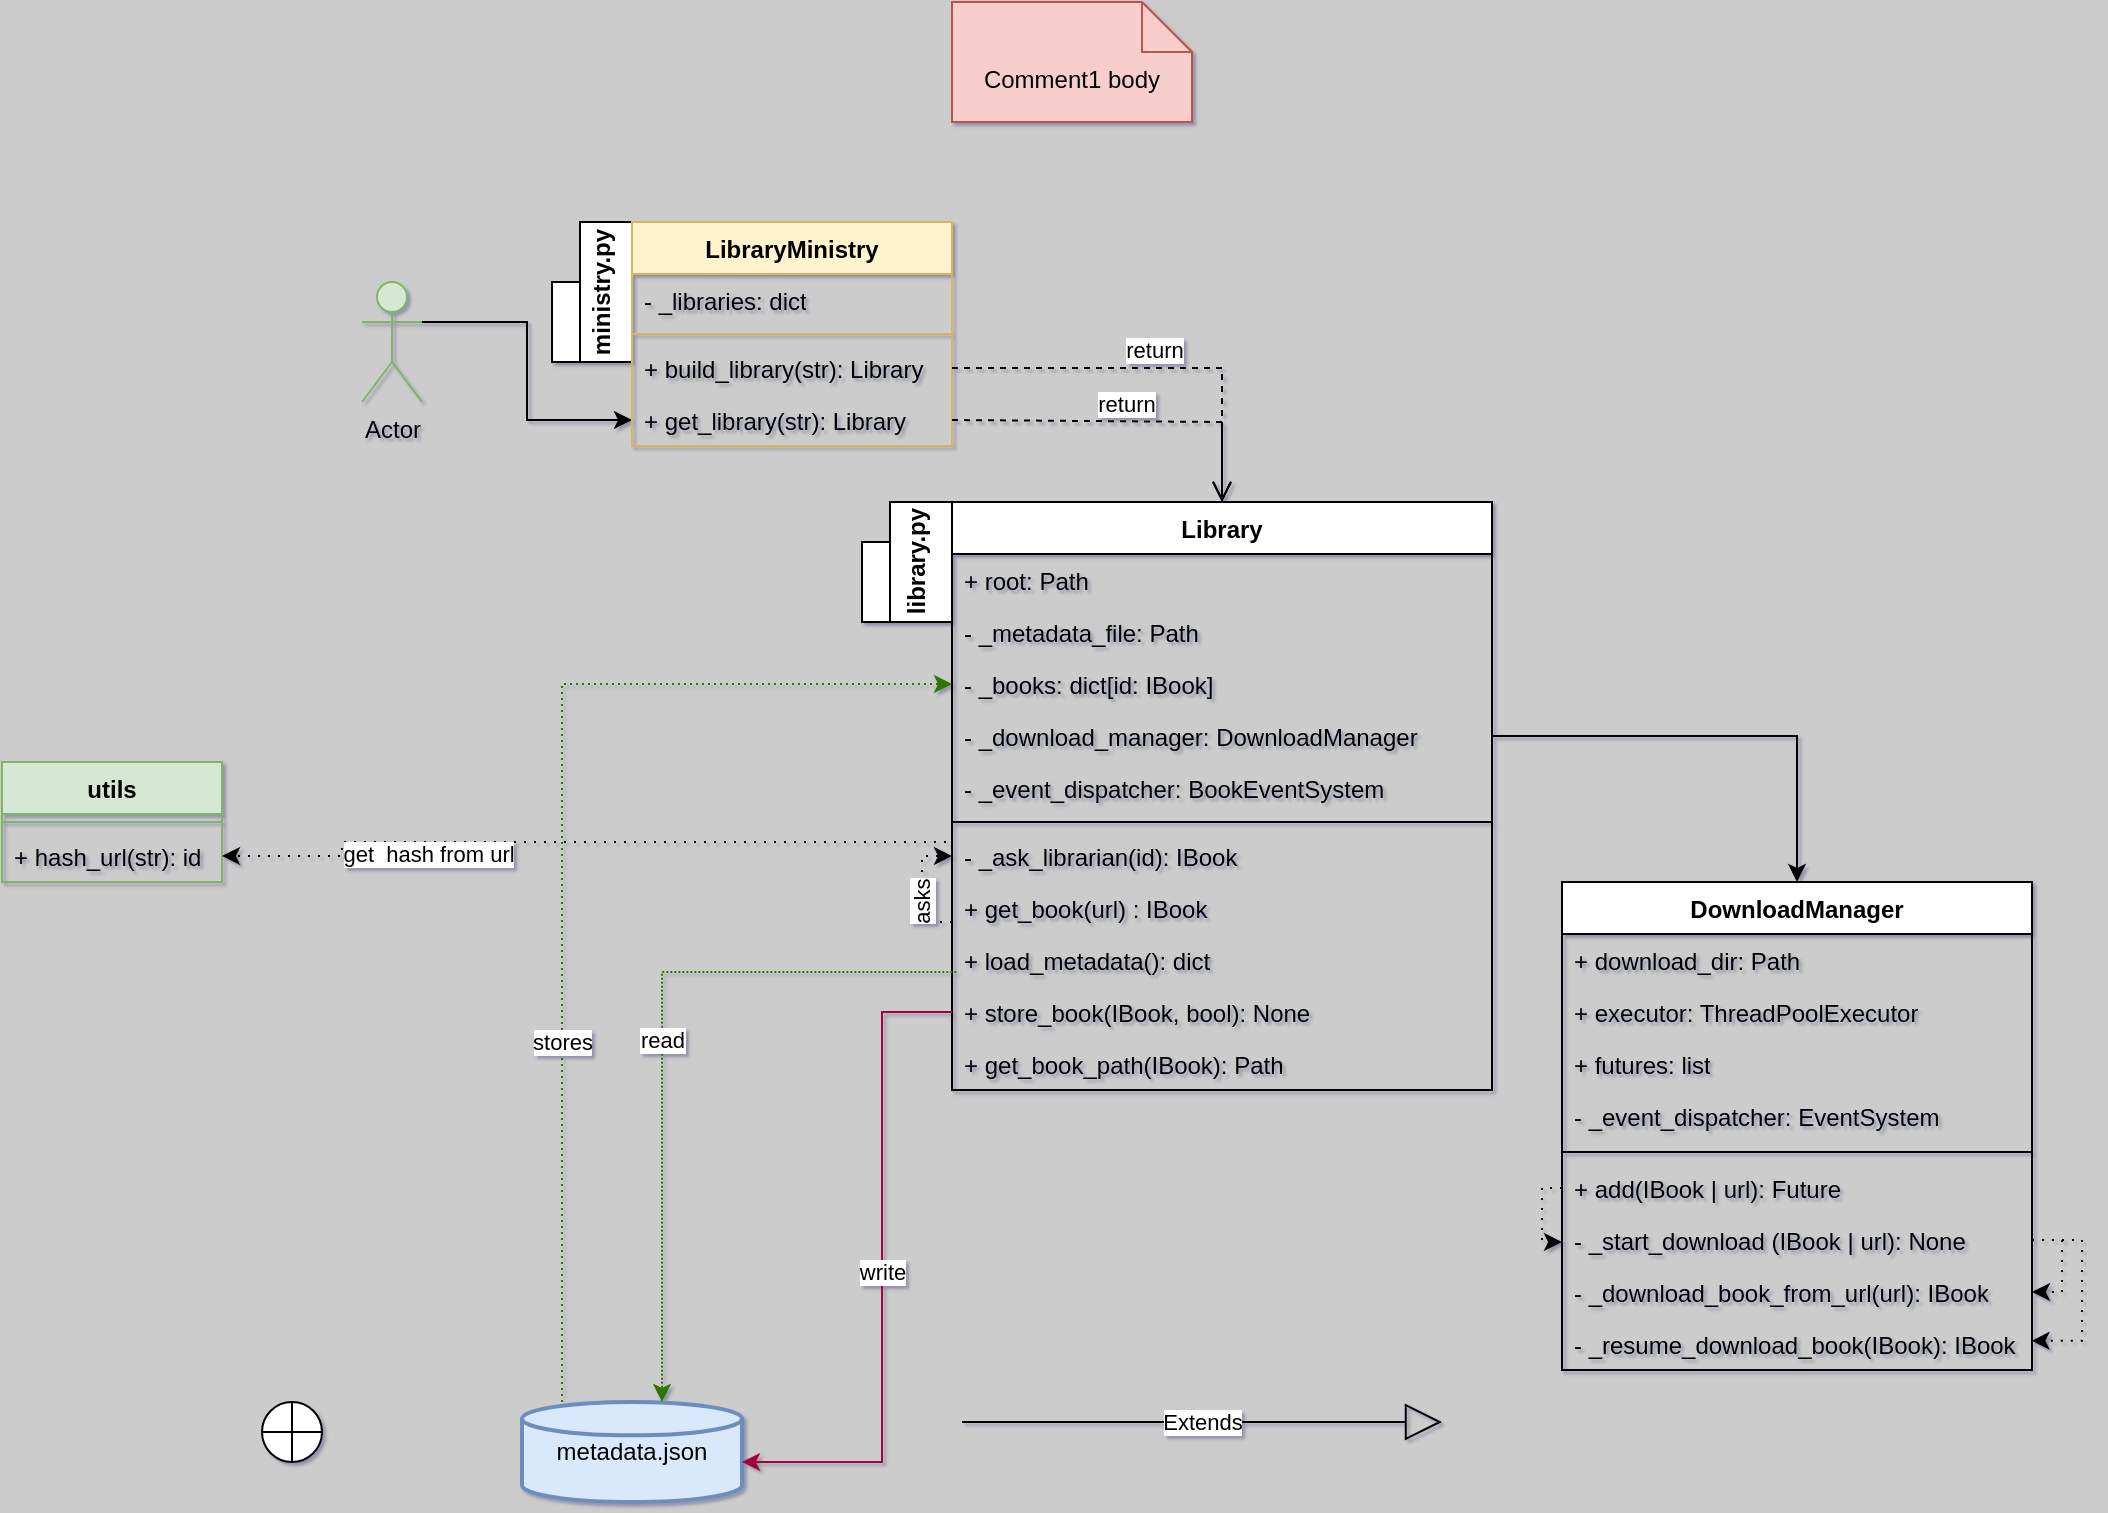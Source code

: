 <mxfile version="22.0.8" type="github">
  <diagram id="C5RBs43oDa-KdzZeNtuy" name="Page-1">
    <mxGraphModel dx="1869" dy="377" grid="1" gridSize="10" guides="1" tooltips="1" connect="1" arrows="1" fold="1" page="1" pageScale="1" pageWidth="1169" pageHeight="827" background="#CCCCCC" math="0" shadow="1">
      <root>
        <mxCell id="WIyWlLk6GJQsqaUBKTNV-0" />
        <mxCell id="WIyWlLk6GJQsqaUBKTNV-1" parent="WIyWlLk6GJQsqaUBKTNV-0" />
        <mxCell id="P9E268Bw0gb1X7N-w08P-5" value="ministry.py" style="shape=folder;fontStyle=1;spacingTop=10;tabWidth=40;tabHeight=14;tabPosition=left;html=1;whiteSpace=wrap;flipV=0;direction=north;horizontal=0;" vertex="1" parent="WIyWlLk6GJQsqaUBKTNV-1">
          <mxGeometry x="-15" y="140" width="40" height="70" as="geometry" />
        </mxCell>
        <mxCell id="P9E268Bw0gb1X7N-w08P-38" style="edgeStyle=orthogonalEdgeStyle;rounded=0;orthogonalLoop=1;jettySize=auto;html=1;exitX=1;exitY=0.333;exitDx=0;exitDy=0;exitPerimeter=0;entryX=0;entryY=0.5;entryDx=0;entryDy=0;" edge="1" parent="WIyWlLk6GJQsqaUBKTNV-1" source="P9E268Bw0gb1X7N-w08P-6" target="P9E268Bw0gb1X7N-w08P-27">
          <mxGeometry relative="1" as="geometry">
            <mxPoint x="130" y="300" as="targetPoint" />
          </mxGeometry>
        </mxCell>
        <mxCell id="P9E268Bw0gb1X7N-w08P-6" value="Actor" style="shape=umlActor;verticalLabelPosition=bottom;verticalAlign=top;html=1;fillColor=#d5e8d4;strokeColor=#82b366;" vertex="1" parent="WIyWlLk6GJQsqaUBKTNV-1">
          <mxGeometry x="-110" y="170" width="30" height="60" as="geometry" />
        </mxCell>
        <mxCell id="P9E268Bw0gb1X7N-w08P-15" value="LibraryMinistry" style="swimlane;fontStyle=1;align=center;verticalAlign=top;childLayout=stackLayout;horizontal=1;startSize=26;horizontalStack=0;resizeParent=1;resizeParentMax=0;resizeLast=0;collapsible=1;marginBottom=0;whiteSpace=wrap;html=1;fillColor=#fff2cc;strokeColor=#d6b656;" vertex="1" parent="WIyWlLk6GJQsqaUBKTNV-1">
          <mxGeometry x="25" y="140" width="160" height="112" as="geometry">
            <mxRectangle x="110" y="200" width="100" height="30" as="alternateBounds" />
          </mxGeometry>
        </mxCell>
        <mxCell id="P9E268Bw0gb1X7N-w08P-19" value="- _libraries: dict" style="text;strokeColor=none;fillColor=none;align=left;verticalAlign=top;spacingLeft=4;spacingRight=4;overflow=hidden;rotatable=0;points=[[0,0.5],[1,0.5]];portConstraint=eastwest;whiteSpace=wrap;html=1;" vertex="1" parent="P9E268Bw0gb1X7N-w08P-15">
          <mxGeometry y="26" width="160" height="26" as="geometry" />
        </mxCell>
        <mxCell id="P9E268Bw0gb1X7N-w08P-17" value="" style="line;strokeWidth=1;fillColor=none;align=left;verticalAlign=middle;spacingTop=-1;spacingLeft=3;spacingRight=3;rotatable=0;labelPosition=right;points=[];portConstraint=eastwest;strokeColor=inherit;" vertex="1" parent="P9E268Bw0gb1X7N-w08P-15">
          <mxGeometry y="52" width="160" height="8" as="geometry" />
        </mxCell>
        <mxCell id="P9E268Bw0gb1X7N-w08P-18" value="+ build_library(str): Library" style="text;strokeColor=none;fillColor=none;align=left;verticalAlign=top;spacingLeft=4;spacingRight=4;overflow=hidden;rotatable=0;points=[[0,0.5],[1,0.5]];portConstraint=eastwest;whiteSpace=wrap;html=1;" vertex="1" parent="P9E268Bw0gb1X7N-w08P-15">
          <mxGeometry y="60" width="160" height="26" as="geometry" />
        </mxCell>
        <mxCell id="P9E268Bw0gb1X7N-w08P-27" value="+ get_library(str): Library" style="text;strokeColor=none;fillColor=none;align=left;verticalAlign=top;spacingLeft=4;spacingRight=4;overflow=hidden;rotatable=0;points=[[0,0.5],[1,0.5]];portConstraint=eastwest;whiteSpace=wrap;html=1;" vertex="1" parent="P9E268Bw0gb1X7N-w08P-15">
          <mxGeometry y="86" width="160" height="26" as="geometry" />
        </mxCell>
        <mxCell id="P9E268Bw0gb1X7N-w08P-23" value="Library" style="swimlane;fontStyle=1;align=center;verticalAlign=top;childLayout=stackLayout;horizontal=1;startSize=26;horizontalStack=0;resizeParent=1;resizeParentMax=0;resizeLast=0;collapsible=1;marginBottom=0;whiteSpace=wrap;html=1;" vertex="1" parent="WIyWlLk6GJQsqaUBKTNV-1">
          <mxGeometry x="185" y="280" width="270" height="294" as="geometry" />
        </mxCell>
        <mxCell id="P9E268Bw0gb1X7N-w08P-24" value="+ root: Path" style="text;strokeColor=none;fillColor=none;align=left;verticalAlign=top;spacingLeft=4;spacingRight=4;overflow=hidden;rotatable=0;points=[[0,0.5],[1,0.5]];portConstraint=eastwest;whiteSpace=wrap;html=1;" vertex="1" parent="P9E268Bw0gb1X7N-w08P-23">
          <mxGeometry y="26" width="270" height="26" as="geometry" />
        </mxCell>
        <mxCell id="P9E268Bw0gb1X7N-w08P-30" value="- _metadata_file: Path" style="text;strokeColor=none;fillColor=none;align=left;verticalAlign=top;spacingLeft=4;spacingRight=4;overflow=hidden;rotatable=0;points=[[0,0.5],[1,0.5]];portConstraint=eastwest;whiteSpace=wrap;html=1;" vertex="1" parent="P9E268Bw0gb1X7N-w08P-23">
          <mxGeometry y="52" width="270" height="26" as="geometry" />
        </mxCell>
        <mxCell id="P9E268Bw0gb1X7N-w08P-33" value="- _books: dict[id: IBook]" style="text;strokeColor=none;fillColor=none;align=left;verticalAlign=top;spacingLeft=4;spacingRight=4;overflow=hidden;rotatable=0;points=[[0,0.5],[1,0.5]];portConstraint=eastwest;whiteSpace=wrap;html=1;" vertex="1" parent="P9E268Bw0gb1X7N-w08P-23">
          <mxGeometry y="78" width="270" height="26" as="geometry" />
        </mxCell>
        <mxCell id="P9E268Bw0gb1X7N-w08P-36" value="- _download_manager: DownloadManager" style="text;strokeColor=none;fillColor=none;align=left;verticalAlign=top;spacingLeft=4;spacingRight=4;overflow=hidden;rotatable=0;points=[[0,0.5],[1,0.5]];portConstraint=eastwest;whiteSpace=wrap;html=1;" vertex="1" parent="P9E268Bw0gb1X7N-w08P-23">
          <mxGeometry y="104" width="270" height="26" as="geometry" />
        </mxCell>
        <mxCell id="P9E268Bw0gb1X7N-w08P-35" value="- _event_dispatcher: BookEventSystem" style="text;strokeColor=none;fillColor=none;align=left;verticalAlign=top;spacingLeft=4;spacingRight=4;overflow=hidden;rotatable=0;points=[[0,0.5],[1,0.5]];portConstraint=eastwest;whiteSpace=wrap;html=1;" vertex="1" parent="P9E268Bw0gb1X7N-w08P-23">
          <mxGeometry y="130" width="270" height="26" as="geometry" />
        </mxCell>
        <mxCell id="P9E268Bw0gb1X7N-w08P-25" value="" style="line;strokeWidth=1;fillColor=none;align=left;verticalAlign=middle;spacingTop=-1;spacingLeft=3;spacingRight=3;rotatable=0;labelPosition=right;points=[];portConstraint=eastwest;strokeColor=inherit;" vertex="1" parent="P9E268Bw0gb1X7N-w08P-23">
          <mxGeometry y="156" width="270" height="8" as="geometry" />
        </mxCell>
        <mxCell id="P9E268Bw0gb1X7N-w08P-91" value="asks" style="edgeStyle=orthogonalEdgeStyle;rounded=0;orthogonalLoop=1;jettySize=auto;html=1;dashed=1;dashPattern=1 4;entryX=0;entryY=0.5;entryDx=0;entryDy=0;horizontal=0;" edge="1" parent="P9E268Bw0gb1X7N-w08P-23" source="P9E268Bw0gb1X7N-w08P-28" target="P9E268Bw0gb1X7N-w08P-26">
          <mxGeometry x="-0.206" relative="1" as="geometry">
            <mxPoint x="-95" y="210" as="sourcePoint" />
            <Array as="points">
              <mxPoint x="-15" y="210" />
              <mxPoint x="-15" y="177" />
            </Array>
            <mxPoint as="offset" />
          </mxGeometry>
        </mxCell>
        <mxCell id="P9E268Bw0gb1X7N-w08P-26" value="- _ask_librarian(id): IBook&lt;br&gt;" style="text;strokeColor=none;fillColor=none;align=left;verticalAlign=top;spacingLeft=4;spacingRight=4;overflow=hidden;rotatable=0;points=[[0,0.5],[1,0.5]];portConstraint=eastwest;whiteSpace=wrap;html=1;" vertex="1" parent="P9E268Bw0gb1X7N-w08P-23">
          <mxGeometry y="164" width="270" height="26" as="geometry" />
        </mxCell>
        <mxCell id="P9E268Bw0gb1X7N-w08P-28" value="+ get_book(url) : IBook" style="text;strokeColor=none;fillColor=none;align=left;verticalAlign=top;spacingLeft=4;spacingRight=4;overflow=hidden;rotatable=0;points=[[0,0.5],[1,0.5]];portConstraint=eastwest;whiteSpace=wrap;html=1;" vertex="1" parent="P9E268Bw0gb1X7N-w08P-23">
          <mxGeometry y="190" width="270" height="26" as="geometry" />
        </mxCell>
        <mxCell id="P9E268Bw0gb1X7N-w08P-29" value="+ load_metadata(): dict" style="text;strokeColor=none;fillColor=none;align=left;verticalAlign=top;spacingLeft=4;spacingRight=4;overflow=hidden;rotatable=0;points=[[0,0.5],[1,0.5]];portConstraint=eastwest;whiteSpace=wrap;html=1;" vertex="1" parent="P9E268Bw0gb1X7N-w08P-23">
          <mxGeometry y="216" width="270" height="26" as="geometry" />
        </mxCell>
        <mxCell id="P9E268Bw0gb1X7N-w08P-31" value="+ store_book(IBook, bool): None" style="text;strokeColor=none;fillColor=none;align=left;verticalAlign=top;spacingLeft=4;spacingRight=4;overflow=hidden;rotatable=0;points=[[0,0.5],[1,0.5]];portConstraint=eastwest;whiteSpace=wrap;html=1;" vertex="1" parent="P9E268Bw0gb1X7N-w08P-23">
          <mxGeometry y="242" width="270" height="26" as="geometry" />
        </mxCell>
        <mxCell id="P9E268Bw0gb1X7N-w08P-34" value="+ get_book_path(IBook): Path" style="text;strokeColor=none;fillColor=none;align=left;verticalAlign=top;spacingLeft=4;spacingRight=4;overflow=hidden;rotatable=0;points=[[0,0.5],[1,0.5]];portConstraint=eastwest;whiteSpace=wrap;html=1;" vertex="1" parent="P9E268Bw0gb1X7N-w08P-23">
          <mxGeometry y="268" width="270" height="26" as="geometry" />
        </mxCell>
        <mxCell id="P9E268Bw0gb1X7N-w08P-39" value="library.py" style="shape=folder;fontStyle=1;spacingTop=10;tabWidth=40;tabHeight=14;tabPosition=left;html=1;whiteSpace=wrap;direction=north;horizontal=0;" vertex="1" parent="WIyWlLk6GJQsqaUBKTNV-1">
          <mxGeometry x="140" y="280" width="45" height="60" as="geometry" />
        </mxCell>
        <mxCell id="P9E268Bw0gb1X7N-w08P-42" value="return" style="html=1;verticalAlign=bottom;endArrow=open;dashed=1;endSize=8;curved=0;rounded=0;entryX=0.5;entryY=0;entryDx=0;entryDy=0;exitX=1;exitY=0.5;exitDx=0;exitDy=0;" edge="1" parent="WIyWlLk6GJQsqaUBKTNV-1" source="P9E268Bw0gb1X7N-w08P-18" target="P9E268Bw0gb1X7N-w08P-23">
          <mxGeometry relative="1" as="geometry">
            <mxPoint x="280" y="140" as="sourcePoint" />
            <mxPoint x="290" y="330" as="targetPoint" />
            <Array as="points">
              <mxPoint x="320" y="213" />
            </Array>
          </mxGeometry>
        </mxCell>
        <mxCell id="P9E268Bw0gb1X7N-w08P-43" value="return" style="html=1;verticalAlign=bottom;endArrow=open;dashed=1;endSize=8;curved=0;rounded=0;exitX=1;exitY=0.5;exitDx=0;exitDy=0;" edge="1" parent="WIyWlLk6GJQsqaUBKTNV-1" source="P9E268Bw0gb1X7N-w08P-27" target="P9E268Bw0gb1X7N-w08P-23">
          <mxGeometry relative="1" as="geometry">
            <mxPoint x="195" y="223" as="sourcePoint" />
            <mxPoint x="440" y="250" as="targetPoint" />
            <Array as="points">
              <mxPoint x="320" y="240" />
            </Array>
          </mxGeometry>
        </mxCell>
        <mxCell id="P9E268Bw0gb1X7N-w08P-52" value="Extends" style="endArrow=block;endSize=16;endFill=0;html=1;rounded=0;" edge="1" parent="WIyWlLk6GJQsqaUBKTNV-1">
          <mxGeometry width="160" relative="1" as="geometry">
            <mxPoint x="190" y="740" as="sourcePoint" />
            <mxPoint x="430" y="740" as="targetPoint" />
          </mxGeometry>
        </mxCell>
        <mxCell id="P9E268Bw0gb1X7N-w08P-53" value="Comment1 body" style="shape=note2;boundedLbl=1;whiteSpace=wrap;html=1;size=25;verticalAlign=top;align=center;fillColor=#f8cecc;strokeColor=#b85450;" vertex="1" parent="WIyWlLk6GJQsqaUBKTNV-1">
          <mxGeometry x="185" y="30" width="120" height="60" as="geometry" />
        </mxCell>
        <mxCell id="P9E268Bw0gb1X7N-w08P-54" value="DownloadManager" style="swimlane;fontStyle=1;align=center;verticalAlign=top;childLayout=stackLayout;horizontal=1;startSize=26;horizontalStack=0;resizeParent=1;resizeParentMax=0;resizeLast=0;collapsible=1;marginBottom=0;whiteSpace=wrap;html=1;" vertex="1" parent="WIyWlLk6GJQsqaUBKTNV-1">
          <mxGeometry x="490" y="470" width="235" height="244" as="geometry" />
        </mxCell>
        <mxCell id="P9E268Bw0gb1X7N-w08P-55" value="+ download_dir: Path" style="text;strokeColor=none;fillColor=none;align=left;verticalAlign=top;spacingLeft=4;spacingRight=4;overflow=hidden;rotatable=0;points=[[0,0.5],[1,0.5]];portConstraint=eastwest;whiteSpace=wrap;html=1;" vertex="1" parent="P9E268Bw0gb1X7N-w08P-54">
          <mxGeometry y="26" width="235" height="26" as="geometry" />
        </mxCell>
        <mxCell id="P9E268Bw0gb1X7N-w08P-60" value="+ executor: ThreadPoolExecutor" style="text;strokeColor=none;fillColor=none;align=left;verticalAlign=top;spacingLeft=4;spacingRight=4;overflow=hidden;rotatable=0;points=[[0,0.5],[1,0.5]];portConstraint=eastwest;whiteSpace=wrap;html=1;" vertex="1" parent="P9E268Bw0gb1X7N-w08P-54">
          <mxGeometry y="52" width="235" height="26" as="geometry" />
        </mxCell>
        <mxCell id="P9E268Bw0gb1X7N-w08P-64" value="+ futures: list" style="text;strokeColor=none;fillColor=none;align=left;verticalAlign=top;spacingLeft=4;spacingRight=4;overflow=hidden;rotatable=0;points=[[0,0.5],[1,0.5]];portConstraint=eastwest;whiteSpace=wrap;html=1;" vertex="1" parent="P9E268Bw0gb1X7N-w08P-54">
          <mxGeometry y="78" width="235" height="26" as="geometry" />
        </mxCell>
        <mxCell id="P9E268Bw0gb1X7N-w08P-63" value="- _event_dispatcher: EventSystem" style="text;strokeColor=none;fillColor=none;align=left;verticalAlign=top;spacingLeft=4;spacingRight=4;overflow=hidden;rotatable=0;points=[[0,0.5],[1,0.5]];portConstraint=eastwest;whiteSpace=wrap;html=1;" vertex="1" parent="P9E268Bw0gb1X7N-w08P-54">
          <mxGeometry y="104" width="235" height="26" as="geometry" />
        </mxCell>
        <mxCell id="P9E268Bw0gb1X7N-w08P-56" value="" style="line;strokeWidth=1;fillColor=none;align=left;verticalAlign=middle;spacingTop=-1;spacingLeft=3;spacingRight=3;rotatable=0;labelPosition=right;points=[];portConstraint=eastwest;strokeColor=inherit;" vertex="1" parent="P9E268Bw0gb1X7N-w08P-54">
          <mxGeometry y="130" width="235" height="10" as="geometry" />
        </mxCell>
        <mxCell id="P9E268Bw0gb1X7N-w08P-88" style="edgeStyle=orthogonalEdgeStyle;rounded=0;orthogonalLoop=1;jettySize=auto;html=1;dashed=1;dashPattern=1 4;" edge="1" parent="P9E268Bw0gb1X7N-w08P-54" source="P9E268Bw0gb1X7N-w08P-57">
          <mxGeometry relative="1" as="geometry">
            <mxPoint y="180" as="targetPoint" />
            <Array as="points">
              <mxPoint x="-10" y="153" />
              <mxPoint x="-10" y="180" />
            </Array>
          </mxGeometry>
        </mxCell>
        <mxCell id="P9E268Bw0gb1X7N-w08P-57" value="+ add(IBook | url): Future" style="text;strokeColor=none;fillColor=none;align=left;verticalAlign=top;spacingLeft=4;spacingRight=4;overflow=hidden;rotatable=0;points=[[0,0.5],[1,0.5]];portConstraint=eastwest;whiteSpace=wrap;html=1;" vertex="1" parent="P9E268Bw0gb1X7N-w08P-54">
          <mxGeometry y="140" width="235" height="26" as="geometry" />
        </mxCell>
        <mxCell id="P9E268Bw0gb1X7N-w08P-58" value="- _start_download (IBook | url): None" style="text;strokeColor=none;fillColor=none;align=left;verticalAlign=top;spacingLeft=4;spacingRight=4;overflow=hidden;rotatable=0;points=[[0,0.5],[1,0.5]];portConstraint=eastwest;whiteSpace=wrap;html=1;" vertex="1" parent="P9E268Bw0gb1X7N-w08P-54">
          <mxGeometry y="166" width="235" height="26" as="geometry" />
        </mxCell>
        <mxCell id="P9E268Bw0gb1X7N-w08P-59" value="- _download_book_from_url(url): IBook" style="text;strokeColor=none;fillColor=none;align=left;verticalAlign=top;spacingLeft=4;spacingRight=4;overflow=hidden;rotatable=0;points=[[0,0.5],[1,0.5]];portConstraint=eastwest;whiteSpace=wrap;html=1;" vertex="1" parent="P9E268Bw0gb1X7N-w08P-54">
          <mxGeometry y="192" width="235" height="26" as="geometry" />
        </mxCell>
        <mxCell id="P9E268Bw0gb1X7N-w08P-61" value="- _resume_download_book(IBook): IBook" style="text;strokeColor=none;fillColor=none;align=left;verticalAlign=top;spacingLeft=4;spacingRight=4;overflow=hidden;rotatable=0;points=[[0,0.5],[1,0.5]];portConstraint=eastwest;whiteSpace=wrap;html=1;" vertex="1" parent="P9E268Bw0gb1X7N-w08P-54">
          <mxGeometry y="218" width="235" height="26" as="geometry" />
        </mxCell>
        <mxCell id="P9E268Bw0gb1X7N-w08P-89" style="edgeStyle=orthogonalEdgeStyle;rounded=0;orthogonalLoop=1;jettySize=auto;html=1;dashed=1;dashPattern=1 4;entryX=0.999;entryY=0.439;entryDx=0;entryDy=0;entryPerimeter=0;" edge="1" parent="P9E268Bw0gb1X7N-w08P-54" source="P9E268Bw0gb1X7N-w08P-58" target="P9E268Bw0gb1X7N-w08P-61">
          <mxGeometry relative="1" as="geometry">
            <mxPoint x="240" y="230" as="targetPoint" />
            <Array as="points">
              <mxPoint x="260" y="179" />
              <mxPoint x="260" y="229" />
            </Array>
          </mxGeometry>
        </mxCell>
        <mxCell id="P9E268Bw0gb1X7N-w08P-90" style="edgeStyle=orthogonalEdgeStyle;rounded=0;orthogonalLoop=1;jettySize=auto;html=1;dashed=1;dashPattern=1 4;entryX=1;entryY=0.5;entryDx=0;entryDy=0;" edge="1" parent="P9E268Bw0gb1X7N-w08P-54" source="P9E268Bw0gb1X7N-w08P-58" target="P9E268Bw0gb1X7N-w08P-59">
          <mxGeometry relative="1" as="geometry">
            <mxPoint x="250" y="210" as="targetPoint" />
            <Array as="points">
              <mxPoint x="250" y="179" />
              <mxPoint x="250" y="205" />
            </Array>
          </mxGeometry>
        </mxCell>
        <mxCell id="P9E268Bw0gb1X7N-w08P-76" style="rounded=0;orthogonalLoop=1;jettySize=auto;html=1;exitX=1;exitY=0.5;exitDx=0;exitDy=0;entryX=0.5;entryY=0;entryDx=0;entryDy=0;jumpStyle=none;edgeStyle=orthogonalEdgeStyle;" edge="1" parent="WIyWlLk6GJQsqaUBKTNV-1" source="P9E268Bw0gb1X7N-w08P-36" target="P9E268Bw0gb1X7N-w08P-54">
          <mxGeometry relative="1" as="geometry">
            <mxPoint x="690" y="210" as="targetPoint" />
          </mxGeometry>
        </mxCell>
        <mxCell id="P9E268Bw0gb1X7N-w08P-92" value="" style="verticalLabelPosition=bottom;verticalAlign=top;html=1;shape=mxgraph.flowchart.summing_function;" vertex="1" parent="WIyWlLk6GJQsqaUBKTNV-1">
          <mxGeometry x="-160" y="730" width="30" height="30" as="geometry" />
        </mxCell>
        <mxCell id="P9E268Bw0gb1X7N-w08P-94" value="utils" style="swimlane;fontStyle=1;align=center;verticalAlign=top;childLayout=stackLayout;horizontal=1;startSize=26;horizontalStack=0;resizeParent=1;resizeParentMax=0;resizeLast=0;collapsible=1;marginBottom=0;whiteSpace=wrap;html=1;fillColor=#d5e8d4;strokeColor=#82b366;" vertex="1" parent="WIyWlLk6GJQsqaUBKTNV-1">
          <mxGeometry x="-290" y="410" width="110" height="60" as="geometry" />
        </mxCell>
        <mxCell id="P9E268Bw0gb1X7N-w08P-96" value="" style="line;strokeWidth=1;fillColor=none;align=left;verticalAlign=middle;spacingTop=-1;spacingLeft=3;spacingRight=3;rotatable=0;labelPosition=right;points=[];portConstraint=eastwest;strokeColor=inherit;" vertex="1" parent="P9E268Bw0gb1X7N-w08P-94">
          <mxGeometry y="26" width="110" height="8" as="geometry" />
        </mxCell>
        <mxCell id="P9E268Bw0gb1X7N-w08P-97" value="+ hash_url(str): id" style="text;strokeColor=none;fillColor=none;align=left;verticalAlign=top;spacingLeft=4;spacingRight=4;overflow=hidden;rotatable=0;points=[[0,0.5],[1,0.5]];portConstraint=eastwest;whiteSpace=wrap;html=1;" vertex="1" parent="P9E268Bw0gb1X7N-w08P-94">
          <mxGeometry y="34" width="110" height="26" as="geometry" />
        </mxCell>
        <mxCell id="P9E268Bw0gb1X7N-w08P-93" value="get&amp;nbsp; hash from url" style="edgeStyle=orthogonalEdgeStyle;rounded=0;orthogonalLoop=1;jettySize=auto;html=1;exitX=0;exitY=0.5;exitDx=0;exitDy=0;dashed=1;dashPattern=1 4;entryX=1;entryY=0.5;entryDx=0;entryDy=0;" edge="1" parent="WIyWlLk6GJQsqaUBKTNV-1" source="P9E268Bw0gb1X7N-w08P-26" target="P9E268Bw0gb1X7N-w08P-97">
          <mxGeometry x="0.422" y="6" relative="1" as="geometry">
            <mxPoint x="-120" y="630" as="targetPoint" />
            <Array as="points">
              <mxPoint x="185" y="450" />
              <mxPoint x="-120" y="450" />
              <mxPoint x="-120" y="457" />
            </Array>
            <mxPoint as="offset" />
          </mxGeometry>
        </mxCell>
        <mxCell id="P9E268Bw0gb1X7N-w08P-103" value="stores" style="edgeStyle=orthogonalEdgeStyle;rounded=0;orthogonalLoop=1;jettySize=auto;html=1;fillColor=#60a917;strokeColor=#2D7600;dashed=1;dashPattern=1 2;" edge="1" parent="WIyWlLk6GJQsqaUBKTNV-1" source="P9E268Bw0gb1X7N-w08P-99" target="P9E268Bw0gb1X7N-w08P-33">
          <mxGeometry x="-0.35" relative="1" as="geometry">
            <Array as="points">
              <mxPoint x="-10" y="750" />
              <mxPoint x="-10" y="371" />
            </Array>
            <mxPoint as="offset" />
          </mxGeometry>
        </mxCell>
        <mxCell id="P9E268Bw0gb1X7N-w08P-99" value="metadata.json" style="strokeWidth=2;html=1;shape=mxgraph.flowchart.database;whiteSpace=wrap;fillColor=#dae8fc;strokeColor=#6c8ebf;" vertex="1" parent="WIyWlLk6GJQsqaUBKTNV-1">
          <mxGeometry x="-30" y="730" width="110" height="50" as="geometry" />
        </mxCell>
        <mxCell id="P9E268Bw0gb1X7N-w08P-102" value="write" style="edgeStyle=orthogonalEdgeStyle;rounded=0;orthogonalLoop=1;jettySize=auto;html=1;exitX=0;exitY=0.5;exitDx=0;exitDy=0;fillColor=#d80073;strokeColor=#A50040;" edge="1" parent="WIyWlLk6GJQsqaUBKTNV-1" source="P9E268Bw0gb1X7N-w08P-31" target="P9E268Bw0gb1X7N-w08P-99">
          <mxGeometry relative="1" as="geometry">
            <Array as="points">
              <mxPoint x="150" y="535" />
              <mxPoint x="150" y="760" />
            </Array>
          </mxGeometry>
        </mxCell>
        <mxCell id="P9E268Bw0gb1X7N-w08P-101" value="read" style="edgeStyle=orthogonalEdgeStyle;rounded=0;orthogonalLoop=1;jettySize=auto;html=1;exitX=0.008;exitY=0.729;exitDx=0;exitDy=0;exitPerimeter=0;fillColor=#60a917;strokeColor=#2D7600;dashed=1;dashPattern=1 1;" edge="1" parent="WIyWlLk6GJQsqaUBKTNV-1" source="P9E268Bw0gb1X7N-w08P-29" target="P9E268Bw0gb1X7N-w08P-99">
          <mxGeometry relative="1" as="geometry">
            <mxPoint x="60" y="510" as="sourcePoint" />
            <Array as="points">
              <mxPoint x="40" y="515" />
            </Array>
          </mxGeometry>
        </mxCell>
      </root>
    </mxGraphModel>
  </diagram>
</mxfile>
